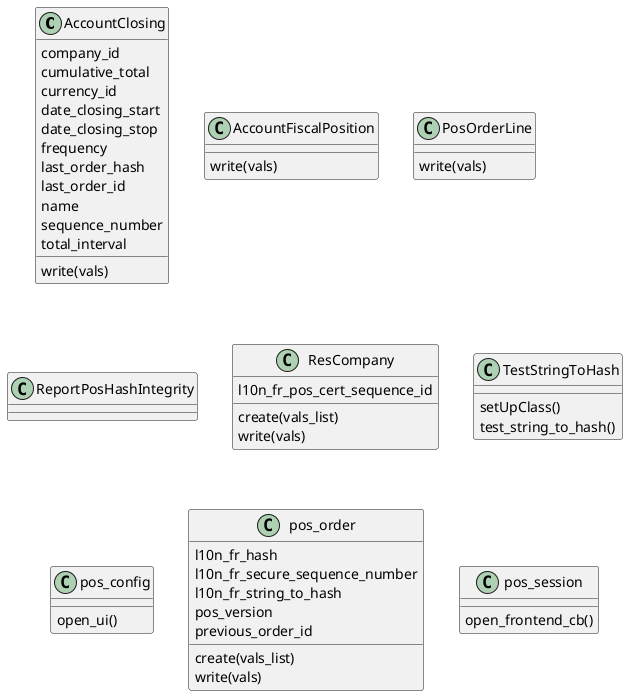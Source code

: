 @startuml classes_l10n_fr_pos_cert
set namespaceSeparator none
class "AccountClosing" as odoo_src.odoo.addons.l10n_fr_pos_cert.models.account_closing.AccountClosing {
  company_id
  cumulative_total
  currency_id
  date_closing_start
  date_closing_stop
  frequency
  last_order_hash
  last_order_id
  name
  sequence_number
  total_interval
  write(vals)
}
class "AccountFiscalPosition" as odoo_src.odoo.addons.l10n_fr_pos_cert.models.account_fiscal_position.AccountFiscalPosition {
  write(vals)
}
class "PosOrderLine" as odoo_src.odoo.addons.l10n_fr_pos_cert.models.pos.PosOrderLine {
  write(vals)
}
class "ReportPosHashIntegrity" as odoo_src.odoo.addons.l10n_fr_pos_cert.report.pos_hash_integrity.ReportPosHashIntegrity {
}
class "ResCompany" as odoo_src.odoo.addons.l10n_fr_pos_cert.models.res_company.ResCompany {
  l10n_fr_pos_cert_sequence_id
  create(vals_list)
  write(vals)
}
class "TestStringToHash" as odoo_src.odoo.addons.l10n_fr_pos_cert.tests.test_string_to_hash.TestStringToHash {
  setUpClass()
  test_string_to_hash()
}
class "pos_config" as odoo_src.odoo.addons.l10n_fr_pos_cert.models.pos.pos_config {
  open_ui()
}
class "pos_order" as odoo_src.odoo.addons.l10n_fr_pos_cert.models.pos.pos_order {
  l10n_fr_hash
  l10n_fr_secure_sequence_number
  l10n_fr_string_to_hash
  pos_version
  previous_order_id
  create(vals_list)
  write(vals)
}
class "pos_session" as odoo_src.odoo.addons.l10n_fr_pos_cert.models.pos.pos_session {
  open_frontend_cb()
}
@enduml
